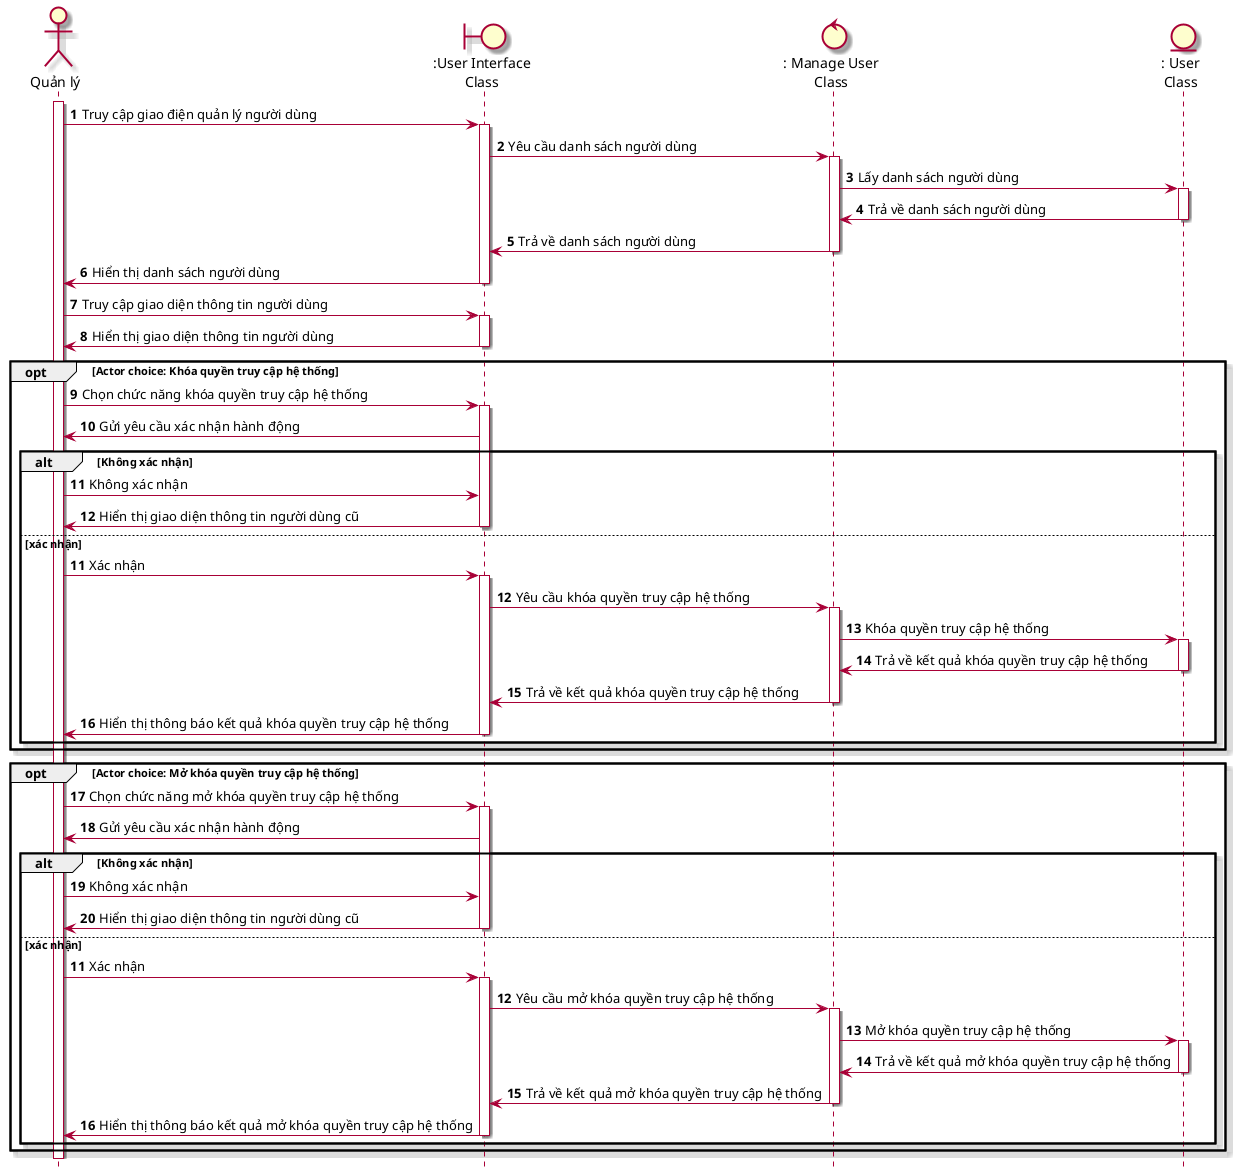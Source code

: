 @startuml SeqQuanLyTruyCapHeThong

skin rose
hide footbox

actor "Quản lý" as quanLy
boundary ":User Interface\nClass" as userInterface
control ": Manage User\nClass" as manageUser
entity ": User\nClass" as user

autonumber
quanLy++
quanLy -> userInterface++ : Truy cập giao điện quản lý người dùng
userInterface -> manageUser++ : Yêu cầu danh sách người dùng
manageUser -> user++ : Lấy danh sách người dùng
user -> manageUser-- : Trả về danh sách người dùng
manageUser -> userInterface-- : Trả về danh sách người dùng
userInterface -> quanLy-- : Hiển thị danh sách người dùng
quanLy -> userInterface++ : Truy cập giao diện thông tin người dùng
userInterface -> quanLy-- : Hiển thị giao diện thông tin người dùng

opt Actor choice: Khóa quyền truy cập hệ thống
    quanLy -> userInterface++ : Chọn chức năng khóa quyền truy cập hệ thống
    userInterface -> quanLy : Gửi yêu cầu xác nhận hành động
    alt Không xác nhận
        quanLy -> userInterface : Không xác nhận
        userInterface -> quanLy-- : Hiển thị giao diện thông tin người dùng cũ
    else xác nhận
        autonumber 11
        quanLy -> userInterface++ : Xác nhận
        userInterface -> manageUser++ : Yêu cầu khóa quyền truy cập hệ thống
        manageUser -> user++ : Khóa quyền truy cập hệ thống
        user -> manageUser-- : Trả về kết quả khóa quyền truy cập hệ thống
        manageUser -> userInterface-- : Trả về kết quả khóa quyền truy cập hệ thống
        userInterface -> quanLy-- : Hiển thị thông báo kết quả khóa quyền truy cập hệ thống
    end
end

opt Actor choice: Mở khóa quyền truy cập hệ thống
    quanLy -> userInterface++ : Chọn chức năng mở khóa quyền truy cập hệ thống
    userInterface -> quanLy : Gửi yêu cầu xác nhận hành động
    alt Không xác nhận
        quanLy -> userInterface : Không xác nhận
        userInterface -> quanLy-- : Hiển thị giao diện thông tin người dùng cũ
    else xác nhận
        autonumber 11
        quanLy -> userInterface++ : Xác nhận
        userInterface -> manageUser++ : Yêu cầu mở khóa quyền truy cập hệ thống
        manageUser -> user++ : Mở khóa quyền truy cập hệ thống
        user -> manageUser-- : Trả về kết quả mở khóa quyền truy cập hệ thống
        manageUser -> userInterface-- : Trả về kết quả mở khóa quyền truy cập hệ thống
        userInterface -> quanLy-- : Hiển thị thông báo kết quả mở khóa quyền truy cập hệ thống
    end
end


@enduml
